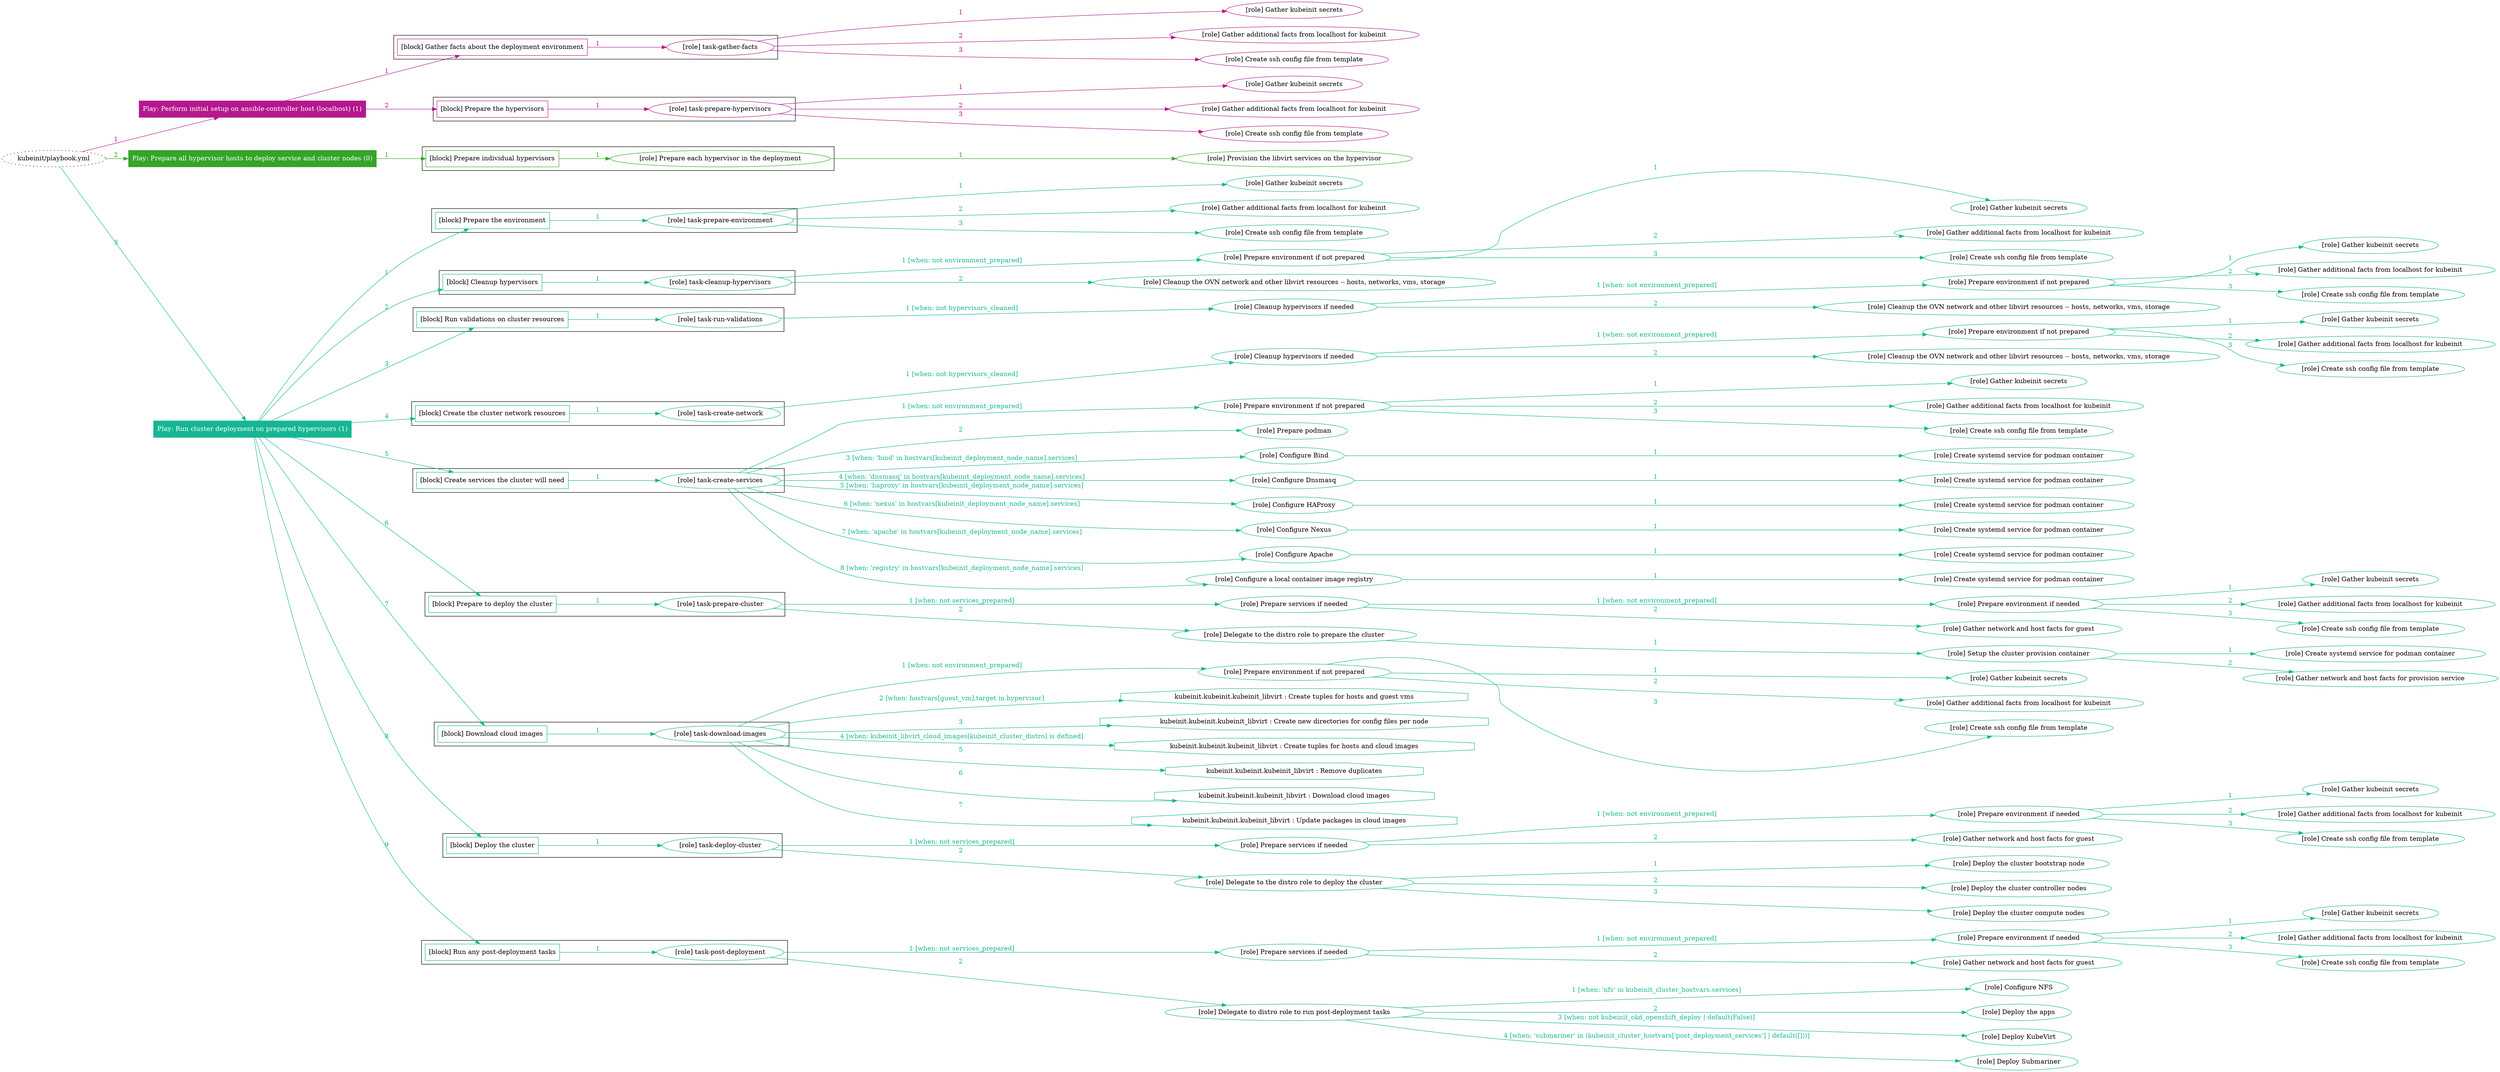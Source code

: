 digraph {
	graph [concentrate=true ordering=in rankdir=LR ratio=fill]
	edge [esep=5 sep=10]
	"kubeinit/playbook.yml" [URL="/home/runner/work/kubeinit/kubeinit/kubeinit/playbook.yml" id=playbook_2df2260a style=dotted]
	play_8e53c4d9 [label="Play: Perform initial setup on ansible-controller host (localhost) (1)" URL="/home/runner/work/kubeinit/kubeinit/kubeinit/playbook.yml" color="#b5178c" fontcolor="#ffffff" id=play_8e53c4d9 shape=box style=filled tooltip=localhost]
	"kubeinit/playbook.yml" -> play_8e53c4d9 [label="1 " color="#b5178c" fontcolor="#b5178c" id=edge_6e3c3448 labeltooltip="1 " tooltip="1 "]
	subgraph "Gather kubeinit secrets" {
		role_31d6c145 [label="[role] Gather kubeinit secrets" URL="/home/runner/.ansible/collections/ansible_collections/kubeinit/kubeinit/roles/kubeinit_prepare/tasks/gather_kubeinit_facts.yml" color="#b5178c" id=role_31d6c145 tooltip="Gather kubeinit secrets"]
	}
	subgraph "Gather additional facts from localhost for kubeinit" {
		role_0aa0064c [label="[role] Gather additional facts from localhost for kubeinit" URL="/home/runner/.ansible/collections/ansible_collections/kubeinit/kubeinit/roles/kubeinit_prepare/tasks/gather_kubeinit_facts.yml" color="#b5178c" id=role_0aa0064c tooltip="Gather additional facts from localhost for kubeinit"]
	}
	subgraph "Create ssh config file from template" {
		role_f4ab7d1c [label="[role] Create ssh config file from template" URL="/home/runner/.ansible/collections/ansible_collections/kubeinit/kubeinit/roles/kubeinit_prepare/tasks/gather_kubeinit_facts.yml" color="#b5178c" id=role_f4ab7d1c tooltip="Create ssh config file from template"]
	}
	subgraph "task-gather-facts" {
		role_aea7e745 [label="[role] task-gather-facts" URL="/home/runner/work/kubeinit/kubeinit/kubeinit/playbook.yml" color="#b5178c" id=role_aea7e745 tooltip="task-gather-facts"]
		role_aea7e745 -> role_31d6c145 [label="1 " color="#b5178c" fontcolor="#b5178c" id=edge_ee50a46c labeltooltip="1 " tooltip="1 "]
		role_aea7e745 -> role_0aa0064c [label="2 " color="#b5178c" fontcolor="#b5178c" id=edge_98e16a6b labeltooltip="2 " tooltip="2 "]
		role_aea7e745 -> role_f4ab7d1c [label="3 " color="#b5178c" fontcolor="#b5178c" id=edge_ffc04a75 labeltooltip="3 " tooltip="3 "]
	}
	subgraph "Gather kubeinit secrets" {
		role_68e4199d [label="[role] Gather kubeinit secrets" URL="/home/runner/.ansible/collections/ansible_collections/kubeinit/kubeinit/roles/kubeinit_prepare/tasks/gather_kubeinit_facts.yml" color="#b5178c" id=role_68e4199d tooltip="Gather kubeinit secrets"]
	}
	subgraph "Gather additional facts from localhost for kubeinit" {
		role_74921177 [label="[role] Gather additional facts from localhost for kubeinit" URL="/home/runner/.ansible/collections/ansible_collections/kubeinit/kubeinit/roles/kubeinit_prepare/tasks/gather_kubeinit_facts.yml" color="#b5178c" id=role_74921177 tooltip="Gather additional facts from localhost for kubeinit"]
	}
	subgraph "Create ssh config file from template" {
		role_cbb8e71a [label="[role] Create ssh config file from template" URL="/home/runner/.ansible/collections/ansible_collections/kubeinit/kubeinit/roles/kubeinit_prepare/tasks/gather_kubeinit_facts.yml" color="#b5178c" id=role_cbb8e71a tooltip="Create ssh config file from template"]
	}
	subgraph "task-prepare-hypervisors" {
		role_1f7b7a64 [label="[role] task-prepare-hypervisors" URL="/home/runner/work/kubeinit/kubeinit/kubeinit/playbook.yml" color="#b5178c" id=role_1f7b7a64 tooltip="task-prepare-hypervisors"]
		role_1f7b7a64 -> role_68e4199d [label="1 " color="#b5178c" fontcolor="#b5178c" id=edge_c1127c11 labeltooltip="1 " tooltip="1 "]
		role_1f7b7a64 -> role_74921177 [label="2 " color="#b5178c" fontcolor="#b5178c" id=edge_844bb460 labeltooltip="2 " tooltip="2 "]
		role_1f7b7a64 -> role_cbb8e71a [label="3 " color="#b5178c" fontcolor="#b5178c" id=edge_b083e91c labeltooltip="3 " tooltip="3 "]
	}
	subgraph "Play: Perform initial setup on ansible-controller host (localhost) (1)" {
		play_8e53c4d9 -> block_f7ed8061 [label=1 color="#b5178c" fontcolor="#b5178c" id=edge_00db097f labeltooltip=1 tooltip=1]
		subgraph cluster_block_f7ed8061 {
			block_f7ed8061 [label="[block] Gather facts about the deployment environment" URL="/home/runner/work/kubeinit/kubeinit/kubeinit/playbook.yml" color="#b5178c" id=block_f7ed8061 labeltooltip="Gather facts about the deployment environment" shape=box tooltip="Gather facts about the deployment environment"]
			block_f7ed8061 -> role_aea7e745 [label="1 " color="#b5178c" fontcolor="#b5178c" id=edge_7a3b96a3 labeltooltip="1 " tooltip="1 "]
		}
		play_8e53c4d9 -> block_952eb25b [label=2 color="#b5178c" fontcolor="#b5178c" id=edge_28e013a3 labeltooltip=2 tooltip=2]
		subgraph cluster_block_952eb25b {
			block_952eb25b [label="[block] Prepare the hypervisors" URL="/home/runner/work/kubeinit/kubeinit/kubeinit/playbook.yml" color="#b5178c" id=block_952eb25b labeltooltip="Prepare the hypervisors" shape=box tooltip="Prepare the hypervisors"]
			block_952eb25b -> role_1f7b7a64 [label="1 " color="#b5178c" fontcolor="#b5178c" id=edge_fdd979b9 labeltooltip="1 " tooltip="1 "]
		}
	}
	play_7d486b6e [label="Play: Prepare all hypervisor hosts to deploy service and cluster nodes (0)" URL="/home/runner/work/kubeinit/kubeinit/kubeinit/playbook.yml" color="#35a428" fontcolor="#ffffff" id=play_7d486b6e shape=box style=filled tooltip="Play: Prepare all hypervisor hosts to deploy service and cluster nodes (0)"]
	"kubeinit/playbook.yml" -> play_7d486b6e [label="2 " color="#35a428" fontcolor="#35a428" id=edge_54dea0c7 labeltooltip="2 " tooltip="2 "]
	subgraph "Provision the libvirt services on the hypervisor" {
		role_907254d6 [label="[role] Provision the libvirt services on the hypervisor" URL="/home/runner/.ansible/collections/ansible_collections/kubeinit/kubeinit/roles/kubeinit_prepare/tasks/prepare_hypervisor.yml" color="#35a428" id=role_907254d6 tooltip="Provision the libvirt services on the hypervisor"]
	}
	subgraph "Prepare each hypervisor in the deployment" {
		role_784bde55 [label="[role] Prepare each hypervisor in the deployment" URL="/home/runner/work/kubeinit/kubeinit/kubeinit/playbook.yml" color="#35a428" id=role_784bde55 tooltip="Prepare each hypervisor in the deployment"]
		role_784bde55 -> role_907254d6 [label="1 " color="#35a428" fontcolor="#35a428" id=edge_a7b7a924 labeltooltip="1 " tooltip="1 "]
	}
	subgraph "Play: Prepare all hypervisor hosts to deploy service and cluster nodes (0)" {
		play_7d486b6e -> block_b4f1f926 [label=1 color="#35a428" fontcolor="#35a428" id=edge_8ffc0964 labeltooltip=1 tooltip=1]
		subgraph cluster_block_b4f1f926 {
			block_b4f1f926 [label="[block] Prepare individual hypervisors" URL="/home/runner/work/kubeinit/kubeinit/kubeinit/playbook.yml" color="#35a428" id=block_b4f1f926 labeltooltip="Prepare individual hypervisors" shape=box tooltip="Prepare individual hypervisors"]
			block_b4f1f926 -> role_784bde55 [label="1 " color="#35a428" fontcolor="#35a428" id=edge_e71957c4 labeltooltip="1 " tooltip="1 "]
		}
	}
	play_ae38a5fe [label="Play: Run cluster deployment on prepared hypervisors (1)" URL="/home/runner/work/kubeinit/kubeinit/kubeinit/playbook.yml" color="#16b692" fontcolor="#ffffff" id=play_ae38a5fe shape=box style=filled tooltip=localhost]
	"kubeinit/playbook.yml" -> play_ae38a5fe [label="3 " color="#16b692" fontcolor="#16b692" id=edge_a2e83104 labeltooltip="3 " tooltip="3 "]
	subgraph "Gather kubeinit secrets" {
		role_2231a1b0 [label="[role] Gather kubeinit secrets" URL="/home/runner/.ansible/collections/ansible_collections/kubeinit/kubeinit/roles/kubeinit_prepare/tasks/gather_kubeinit_facts.yml" color="#16b692" id=role_2231a1b0 tooltip="Gather kubeinit secrets"]
	}
	subgraph "Gather additional facts from localhost for kubeinit" {
		role_ee0ecea7 [label="[role] Gather additional facts from localhost for kubeinit" URL="/home/runner/.ansible/collections/ansible_collections/kubeinit/kubeinit/roles/kubeinit_prepare/tasks/gather_kubeinit_facts.yml" color="#16b692" id=role_ee0ecea7 tooltip="Gather additional facts from localhost for kubeinit"]
	}
	subgraph "Create ssh config file from template" {
		role_d7a96f15 [label="[role] Create ssh config file from template" URL="/home/runner/.ansible/collections/ansible_collections/kubeinit/kubeinit/roles/kubeinit_prepare/tasks/gather_kubeinit_facts.yml" color="#16b692" id=role_d7a96f15 tooltip="Create ssh config file from template"]
	}
	subgraph "task-prepare-environment" {
		role_e83da654 [label="[role] task-prepare-environment" URL="/home/runner/work/kubeinit/kubeinit/kubeinit/playbook.yml" color="#16b692" id=role_e83da654 tooltip="task-prepare-environment"]
		role_e83da654 -> role_2231a1b0 [label="1 " color="#16b692" fontcolor="#16b692" id=edge_08ed6f2a labeltooltip="1 " tooltip="1 "]
		role_e83da654 -> role_ee0ecea7 [label="2 " color="#16b692" fontcolor="#16b692" id=edge_8f998150 labeltooltip="2 " tooltip="2 "]
		role_e83da654 -> role_d7a96f15 [label="3 " color="#16b692" fontcolor="#16b692" id=edge_a78ea85e labeltooltip="3 " tooltip="3 "]
	}
	subgraph "Gather kubeinit secrets" {
		role_4482a7b1 [label="[role] Gather kubeinit secrets" URL="/home/runner/.ansible/collections/ansible_collections/kubeinit/kubeinit/roles/kubeinit_prepare/tasks/gather_kubeinit_facts.yml" color="#16b692" id=role_4482a7b1 tooltip="Gather kubeinit secrets"]
	}
	subgraph "Gather additional facts from localhost for kubeinit" {
		role_740df7a6 [label="[role] Gather additional facts from localhost for kubeinit" URL="/home/runner/.ansible/collections/ansible_collections/kubeinit/kubeinit/roles/kubeinit_prepare/tasks/gather_kubeinit_facts.yml" color="#16b692" id=role_740df7a6 tooltip="Gather additional facts from localhost for kubeinit"]
	}
	subgraph "Create ssh config file from template" {
		role_ffe4a96a [label="[role] Create ssh config file from template" URL="/home/runner/.ansible/collections/ansible_collections/kubeinit/kubeinit/roles/kubeinit_prepare/tasks/gather_kubeinit_facts.yml" color="#16b692" id=role_ffe4a96a tooltip="Create ssh config file from template"]
	}
	subgraph "Prepare environment if not prepared" {
		role_4427c4f3 [label="[role] Prepare environment if not prepared" URL="/home/runner/.ansible/collections/ansible_collections/kubeinit/kubeinit/roles/kubeinit_prepare/tasks/cleanup_hypervisors.yml" color="#16b692" id=role_4427c4f3 tooltip="Prepare environment if not prepared"]
		role_4427c4f3 -> role_4482a7b1 [label="1 " color="#16b692" fontcolor="#16b692" id=edge_72fa6b4d labeltooltip="1 " tooltip="1 "]
		role_4427c4f3 -> role_740df7a6 [label="2 " color="#16b692" fontcolor="#16b692" id=edge_181e6f32 labeltooltip="2 " tooltip="2 "]
		role_4427c4f3 -> role_ffe4a96a [label="3 " color="#16b692" fontcolor="#16b692" id=edge_f7b7d839 labeltooltip="3 " tooltip="3 "]
	}
	subgraph "Cleanup the OVN network and other libvirt resources -- hosts, networks, vms, storage" {
		role_c9f83924 [label="[role] Cleanup the OVN network and other libvirt resources -- hosts, networks, vms, storage" URL="/home/runner/.ansible/collections/ansible_collections/kubeinit/kubeinit/roles/kubeinit_prepare/tasks/cleanup_hypervisors.yml" color="#16b692" id=role_c9f83924 tooltip="Cleanup the OVN network and other libvirt resources -- hosts, networks, vms, storage"]
	}
	subgraph "task-cleanup-hypervisors" {
		role_dd353d8e [label="[role] task-cleanup-hypervisors" URL="/home/runner/work/kubeinit/kubeinit/kubeinit/playbook.yml" color="#16b692" id=role_dd353d8e tooltip="task-cleanup-hypervisors"]
		role_dd353d8e -> role_4427c4f3 [label="1 [when: not environment_prepared]" color="#16b692" fontcolor="#16b692" id=edge_014fe48b labeltooltip="1 [when: not environment_prepared]" tooltip="1 [when: not environment_prepared]"]
		role_dd353d8e -> role_c9f83924 [label="2 " color="#16b692" fontcolor="#16b692" id=edge_aacf255c labeltooltip="2 " tooltip="2 "]
	}
	subgraph "Gather kubeinit secrets" {
		role_f64c370a [label="[role] Gather kubeinit secrets" URL="/home/runner/.ansible/collections/ansible_collections/kubeinit/kubeinit/roles/kubeinit_prepare/tasks/gather_kubeinit_facts.yml" color="#16b692" id=role_f64c370a tooltip="Gather kubeinit secrets"]
	}
	subgraph "Gather additional facts from localhost for kubeinit" {
		role_f72dbea2 [label="[role] Gather additional facts from localhost for kubeinit" URL="/home/runner/.ansible/collections/ansible_collections/kubeinit/kubeinit/roles/kubeinit_prepare/tasks/gather_kubeinit_facts.yml" color="#16b692" id=role_f72dbea2 tooltip="Gather additional facts from localhost for kubeinit"]
	}
	subgraph "Create ssh config file from template" {
		role_93bfa85f [label="[role] Create ssh config file from template" URL="/home/runner/.ansible/collections/ansible_collections/kubeinit/kubeinit/roles/kubeinit_prepare/tasks/gather_kubeinit_facts.yml" color="#16b692" id=role_93bfa85f tooltip="Create ssh config file from template"]
	}
	subgraph "Prepare environment if not prepared" {
		role_dde29bb6 [label="[role] Prepare environment if not prepared" URL="/home/runner/.ansible/collections/ansible_collections/kubeinit/kubeinit/roles/kubeinit_prepare/tasks/cleanup_hypervisors.yml" color="#16b692" id=role_dde29bb6 tooltip="Prepare environment if not prepared"]
		role_dde29bb6 -> role_f64c370a [label="1 " color="#16b692" fontcolor="#16b692" id=edge_b855376d labeltooltip="1 " tooltip="1 "]
		role_dde29bb6 -> role_f72dbea2 [label="2 " color="#16b692" fontcolor="#16b692" id=edge_2173590a labeltooltip="2 " tooltip="2 "]
		role_dde29bb6 -> role_93bfa85f [label="3 " color="#16b692" fontcolor="#16b692" id=edge_c9ceffa1 labeltooltip="3 " tooltip="3 "]
	}
	subgraph "Cleanup the OVN network and other libvirt resources -- hosts, networks, vms, storage" {
		role_98c05b0a [label="[role] Cleanup the OVN network and other libvirt resources -- hosts, networks, vms, storage" URL="/home/runner/.ansible/collections/ansible_collections/kubeinit/kubeinit/roles/kubeinit_prepare/tasks/cleanup_hypervisors.yml" color="#16b692" id=role_98c05b0a tooltip="Cleanup the OVN network and other libvirt resources -- hosts, networks, vms, storage"]
	}
	subgraph "Cleanup hypervisors if needed" {
		role_86430c3b [label="[role] Cleanup hypervisors if needed" URL="/home/runner/.ansible/collections/ansible_collections/kubeinit/kubeinit/roles/kubeinit_validations/tasks/main.yml" color="#16b692" id=role_86430c3b tooltip="Cleanup hypervisors if needed"]
		role_86430c3b -> role_dde29bb6 [label="1 [when: not environment_prepared]" color="#16b692" fontcolor="#16b692" id=edge_8c2030ce labeltooltip="1 [when: not environment_prepared]" tooltip="1 [when: not environment_prepared]"]
		role_86430c3b -> role_98c05b0a [label="2 " color="#16b692" fontcolor="#16b692" id=edge_b1ba7b2b labeltooltip="2 " tooltip="2 "]
	}
	subgraph "task-run-validations" {
		role_5d104c2a [label="[role] task-run-validations" URL="/home/runner/work/kubeinit/kubeinit/kubeinit/playbook.yml" color="#16b692" id=role_5d104c2a tooltip="task-run-validations"]
		role_5d104c2a -> role_86430c3b [label="1 [when: not hypervisors_cleaned]" color="#16b692" fontcolor="#16b692" id=edge_44d29203 labeltooltip="1 [when: not hypervisors_cleaned]" tooltip="1 [when: not hypervisors_cleaned]"]
	}
	subgraph "Gather kubeinit secrets" {
		role_bc41b87a [label="[role] Gather kubeinit secrets" URL="/home/runner/.ansible/collections/ansible_collections/kubeinit/kubeinit/roles/kubeinit_prepare/tasks/gather_kubeinit_facts.yml" color="#16b692" id=role_bc41b87a tooltip="Gather kubeinit secrets"]
	}
	subgraph "Gather additional facts from localhost for kubeinit" {
		role_ace9a427 [label="[role] Gather additional facts from localhost for kubeinit" URL="/home/runner/.ansible/collections/ansible_collections/kubeinit/kubeinit/roles/kubeinit_prepare/tasks/gather_kubeinit_facts.yml" color="#16b692" id=role_ace9a427 tooltip="Gather additional facts from localhost for kubeinit"]
	}
	subgraph "Create ssh config file from template" {
		role_dea71e42 [label="[role] Create ssh config file from template" URL="/home/runner/.ansible/collections/ansible_collections/kubeinit/kubeinit/roles/kubeinit_prepare/tasks/gather_kubeinit_facts.yml" color="#16b692" id=role_dea71e42 tooltip="Create ssh config file from template"]
	}
	subgraph "Prepare environment if not prepared" {
		role_be694970 [label="[role] Prepare environment if not prepared" URL="/home/runner/.ansible/collections/ansible_collections/kubeinit/kubeinit/roles/kubeinit_prepare/tasks/cleanup_hypervisors.yml" color="#16b692" id=role_be694970 tooltip="Prepare environment if not prepared"]
		role_be694970 -> role_bc41b87a [label="1 " color="#16b692" fontcolor="#16b692" id=edge_8c409b19 labeltooltip="1 " tooltip="1 "]
		role_be694970 -> role_ace9a427 [label="2 " color="#16b692" fontcolor="#16b692" id=edge_8e704fe7 labeltooltip="2 " tooltip="2 "]
		role_be694970 -> role_dea71e42 [label="3 " color="#16b692" fontcolor="#16b692" id=edge_23f33f4a labeltooltip="3 " tooltip="3 "]
	}
	subgraph "Cleanup the OVN network and other libvirt resources -- hosts, networks, vms, storage" {
		role_f3a0ff9f [label="[role] Cleanup the OVN network and other libvirt resources -- hosts, networks, vms, storage" URL="/home/runner/.ansible/collections/ansible_collections/kubeinit/kubeinit/roles/kubeinit_prepare/tasks/cleanup_hypervisors.yml" color="#16b692" id=role_f3a0ff9f tooltip="Cleanup the OVN network and other libvirt resources -- hosts, networks, vms, storage"]
	}
	subgraph "Cleanup hypervisors if needed" {
		role_f5a2b1f6 [label="[role] Cleanup hypervisors if needed" URL="/home/runner/.ansible/collections/ansible_collections/kubeinit/kubeinit/roles/kubeinit_libvirt/tasks/create_network.yml" color="#16b692" id=role_f5a2b1f6 tooltip="Cleanup hypervisors if needed"]
		role_f5a2b1f6 -> role_be694970 [label="1 [when: not environment_prepared]" color="#16b692" fontcolor="#16b692" id=edge_df70c2d4 labeltooltip="1 [when: not environment_prepared]" tooltip="1 [when: not environment_prepared]"]
		role_f5a2b1f6 -> role_f3a0ff9f [label="2 " color="#16b692" fontcolor="#16b692" id=edge_b6046f98 labeltooltip="2 " tooltip="2 "]
	}
	subgraph "task-create-network" {
		role_9b03be85 [label="[role] task-create-network" URL="/home/runner/work/kubeinit/kubeinit/kubeinit/playbook.yml" color="#16b692" id=role_9b03be85 tooltip="task-create-network"]
		role_9b03be85 -> role_f5a2b1f6 [label="1 [when: not hypervisors_cleaned]" color="#16b692" fontcolor="#16b692" id=edge_363ececf labeltooltip="1 [when: not hypervisors_cleaned]" tooltip="1 [when: not hypervisors_cleaned]"]
	}
	subgraph "Gather kubeinit secrets" {
		role_0a45726f [label="[role] Gather kubeinit secrets" URL="/home/runner/.ansible/collections/ansible_collections/kubeinit/kubeinit/roles/kubeinit_prepare/tasks/gather_kubeinit_facts.yml" color="#16b692" id=role_0a45726f tooltip="Gather kubeinit secrets"]
	}
	subgraph "Gather additional facts from localhost for kubeinit" {
		role_11907143 [label="[role] Gather additional facts from localhost for kubeinit" URL="/home/runner/.ansible/collections/ansible_collections/kubeinit/kubeinit/roles/kubeinit_prepare/tasks/gather_kubeinit_facts.yml" color="#16b692" id=role_11907143 tooltip="Gather additional facts from localhost for kubeinit"]
	}
	subgraph "Create ssh config file from template" {
		role_a5ba0c2b [label="[role] Create ssh config file from template" URL="/home/runner/.ansible/collections/ansible_collections/kubeinit/kubeinit/roles/kubeinit_prepare/tasks/gather_kubeinit_facts.yml" color="#16b692" id=role_a5ba0c2b tooltip="Create ssh config file from template"]
	}
	subgraph "Prepare environment if not prepared" {
		role_96a25e44 [label="[role] Prepare environment if not prepared" URL="/home/runner/.ansible/collections/ansible_collections/kubeinit/kubeinit/roles/kubeinit_services/tasks/main.yml" color="#16b692" id=role_96a25e44 tooltip="Prepare environment if not prepared"]
		role_96a25e44 -> role_0a45726f [label="1 " color="#16b692" fontcolor="#16b692" id=edge_ac0179c3 labeltooltip="1 " tooltip="1 "]
		role_96a25e44 -> role_11907143 [label="2 " color="#16b692" fontcolor="#16b692" id=edge_b53e73d3 labeltooltip="2 " tooltip="2 "]
		role_96a25e44 -> role_a5ba0c2b [label="3 " color="#16b692" fontcolor="#16b692" id=edge_5b19781c labeltooltip="3 " tooltip="3 "]
	}
	subgraph "Prepare podman" {
		role_ea038ba6 [label="[role] Prepare podman" URL="/home/runner/.ansible/collections/ansible_collections/kubeinit/kubeinit/roles/kubeinit_services/tasks/00_create_service_pod.yml" color="#16b692" id=role_ea038ba6 tooltip="Prepare podman"]
	}
	subgraph "Create systemd service for podman container" {
		role_0939a81f [label="[role] Create systemd service for podman container" URL="/home/runner/.ansible/collections/ansible_collections/kubeinit/kubeinit/roles/kubeinit_bind/tasks/main.yml" color="#16b692" id=role_0939a81f tooltip="Create systemd service for podman container"]
	}
	subgraph "Configure Bind" {
		role_182fcc44 [label="[role] Configure Bind" URL="/home/runner/.ansible/collections/ansible_collections/kubeinit/kubeinit/roles/kubeinit_services/tasks/start_services_containers.yml" color="#16b692" id=role_182fcc44 tooltip="Configure Bind"]
		role_182fcc44 -> role_0939a81f [label="1 " color="#16b692" fontcolor="#16b692" id=edge_21d222c8 labeltooltip="1 " tooltip="1 "]
	}
	subgraph "Create systemd service for podman container" {
		role_a52beac6 [label="[role] Create systemd service for podman container" URL="/home/runner/.ansible/collections/ansible_collections/kubeinit/kubeinit/roles/kubeinit_dnsmasq/tasks/main.yml" color="#16b692" id=role_a52beac6 tooltip="Create systemd service for podman container"]
	}
	subgraph "Configure Dnsmasq" {
		role_1b9059d8 [label="[role] Configure Dnsmasq" URL="/home/runner/.ansible/collections/ansible_collections/kubeinit/kubeinit/roles/kubeinit_services/tasks/start_services_containers.yml" color="#16b692" id=role_1b9059d8 tooltip="Configure Dnsmasq"]
		role_1b9059d8 -> role_a52beac6 [label="1 " color="#16b692" fontcolor="#16b692" id=edge_c61cb68e labeltooltip="1 " tooltip="1 "]
	}
	subgraph "Create systemd service for podman container" {
		role_122a7f74 [label="[role] Create systemd service for podman container" URL="/home/runner/.ansible/collections/ansible_collections/kubeinit/kubeinit/roles/kubeinit_haproxy/tasks/main.yml" color="#16b692" id=role_122a7f74 tooltip="Create systemd service for podman container"]
	}
	subgraph "Configure HAProxy" {
		role_5ac2899f [label="[role] Configure HAProxy" URL="/home/runner/.ansible/collections/ansible_collections/kubeinit/kubeinit/roles/kubeinit_services/tasks/start_services_containers.yml" color="#16b692" id=role_5ac2899f tooltip="Configure HAProxy"]
		role_5ac2899f -> role_122a7f74 [label="1 " color="#16b692" fontcolor="#16b692" id=edge_9e39f2e1 labeltooltip="1 " tooltip="1 "]
	}
	subgraph "Create systemd service for podman container" {
		role_504a6e32 [label="[role] Create systemd service for podman container" URL="/home/runner/.ansible/collections/ansible_collections/kubeinit/kubeinit/roles/kubeinit_nexus/tasks/main.yml" color="#16b692" id=role_504a6e32 tooltip="Create systemd service for podman container"]
	}
	subgraph "Configure Nexus" {
		role_50193a50 [label="[role] Configure Nexus" URL="/home/runner/.ansible/collections/ansible_collections/kubeinit/kubeinit/roles/kubeinit_services/tasks/start_services_containers.yml" color="#16b692" id=role_50193a50 tooltip="Configure Nexus"]
		role_50193a50 -> role_504a6e32 [label="1 " color="#16b692" fontcolor="#16b692" id=edge_931072e2 labeltooltip="1 " tooltip="1 "]
	}
	subgraph "Create systemd service for podman container" {
		role_3f8869e4 [label="[role] Create systemd service for podman container" URL="/home/runner/.ansible/collections/ansible_collections/kubeinit/kubeinit/roles/kubeinit_apache/tasks/main.yml" color="#16b692" id=role_3f8869e4 tooltip="Create systemd service for podman container"]
	}
	subgraph "Configure Apache" {
		role_a1dac142 [label="[role] Configure Apache" URL="/home/runner/.ansible/collections/ansible_collections/kubeinit/kubeinit/roles/kubeinit_services/tasks/start_services_containers.yml" color="#16b692" id=role_a1dac142 tooltip="Configure Apache"]
		role_a1dac142 -> role_3f8869e4 [label="1 " color="#16b692" fontcolor="#16b692" id=edge_04d57c1f labeltooltip="1 " tooltip="1 "]
	}
	subgraph "Create systemd service for podman container" {
		role_19bde310 [label="[role] Create systemd service for podman container" URL="/home/runner/.ansible/collections/ansible_collections/kubeinit/kubeinit/roles/kubeinit_registry/tasks/main.yml" color="#16b692" id=role_19bde310 tooltip="Create systemd service for podman container"]
	}
	subgraph "Configure a local container image registry" {
		role_f6c71159 [label="[role] Configure a local container image registry" URL="/home/runner/.ansible/collections/ansible_collections/kubeinit/kubeinit/roles/kubeinit_services/tasks/start_services_containers.yml" color="#16b692" id=role_f6c71159 tooltip="Configure a local container image registry"]
		role_f6c71159 -> role_19bde310 [label="1 " color="#16b692" fontcolor="#16b692" id=edge_447e7326 labeltooltip="1 " tooltip="1 "]
	}
	subgraph "task-create-services" {
		role_828d0253 [label="[role] task-create-services" URL="/home/runner/work/kubeinit/kubeinit/kubeinit/playbook.yml" color="#16b692" id=role_828d0253 tooltip="task-create-services"]
		role_828d0253 -> role_96a25e44 [label="1 [when: not environment_prepared]" color="#16b692" fontcolor="#16b692" id=edge_91f64282 labeltooltip="1 [when: not environment_prepared]" tooltip="1 [when: not environment_prepared]"]
		role_828d0253 -> role_ea038ba6 [label="2 " color="#16b692" fontcolor="#16b692" id=edge_185cac86 labeltooltip="2 " tooltip="2 "]
		role_828d0253 -> role_182fcc44 [label="3 [when: 'bind' in hostvars[kubeinit_deployment_node_name].services]" color="#16b692" fontcolor="#16b692" id=edge_a48167c6 labeltooltip="3 [when: 'bind' in hostvars[kubeinit_deployment_node_name].services]" tooltip="3 [when: 'bind' in hostvars[kubeinit_deployment_node_name].services]"]
		role_828d0253 -> role_1b9059d8 [label="4 [when: 'dnsmasq' in hostvars[kubeinit_deployment_node_name].services]" color="#16b692" fontcolor="#16b692" id=edge_78cf7137 labeltooltip="4 [when: 'dnsmasq' in hostvars[kubeinit_deployment_node_name].services]" tooltip="4 [when: 'dnsmasq' in hostvars[kubeinit_deployment_node_name].services]"]
		role_828d0253 -> role_5ac2899f [label="5 [when: 'haproxy' in hostvars[kubeinit_deployment_node_name].services]" color="#16b692" fontcolor="#16b692" id=edge_ba7b632f labeltooltip="5 [when: 'haproxy' in hostvars[kubeinit_deployment_node_name].services]" tooltip="5 [when: 'haproxy' in hostvars[kubeinit_deployment_node_name].services]"]
		role_828d0253 -> role_50193a50 [label="6 [when: 'nexus' in hostvars[kubeinit_deployment_node_name].services]" color="#16b692" fontcolor="#16b692" id=edge_3df9848c labeltooltip="6 [when: 'nexus' in hostvars[kubeinit_deployment_node_name].services]" tooltip="6 [when: 'nexus' in hostvars[kubeinit_deployment_node_name].services]"]
		role_828d0253 -> role_a1dac142 [label="7 [when: 'apache' in hostvars[kubeinit_deployment_node_name].services]" color="#16b692" fontcolor="#16b692" id=edge_2aca37f5 labeltooltip="7 [when: 'apache' in hostvars[kubeinit_deployment_node_name].services]" tooltip="7 [when: 'apache' in hostvars[kubeinit_deployment_node_name].services]"]
		role_828d0253 -> role_f6c71159 [label="8 [when: 'registry' in hostvars[kubeinit_deployment_node_name].services]" color="#16b692" fontcolor="#16b692" id=edge_456d207b labeltooltip="8 [when: 'registry' in hostvars[kubeinit_deployment_node_name].services]" tooltip="8 [when: 'registry' in hostvars[kubeinit_deployment_node_name].services]"]
	}
	subgraph "Gather kubeinit secrets" {
		role_716618fc [label="[role] Gather kubeinit secrets" URL="/home/runner/.ansible/collections/ansible_collections/kubeinit/kubeinit/roles/kubeinit_prepare/tasks/gather_kubeinit_facts.yml" color="#16b692" id=role_716618fc tooltip="Gather kubeinit secrets"]
	}
	subgraph "Gather additional facts from localhost for kubeinit" {
		role_2e3c4a13 [label="[role] Gather additional facts from localhost for kubeinit" URL="/home/runner/.ansible/collections/ansible_collections/kubeinit/kubeinit/roles/kubeinit_prepare/tasks/gather_kubeinit_facts.yml" color="#16b692" id=role_2e3c4a13 tooltip="Gather additional facts from localhost for kubeinit"]
	}
	subgraph "Create ssh config file from template" {
		role_54f9283f [label="[role] Create ssh config file from template" URL="/home/runner/.ansible/collections/ansible_collections/kubeinit/kubeinit/roles/kubeinit_prepare/tasks/gather_kubeinit_facts.yml" color="#16b692" id=role_54f9283f tooltip="Create ssh config file from template"]
	}
	subgraph "Prepare environment if needed" {
		role_b5d93b82 [label="[role] Prepare environment if needed" URL="/home/runner/.ansible/collections/ansible_collections/kubeinit/kubeinit/roles/kubeinit_services/tasks/prepare_services.yml" color="#16b692" id=role_b5d93b82 tooltip="Prepare environment if needed"]
		role_b5d93b82 -> role_716618fc [label="1 " color="#16b692" fontcolor="#16b692" id=edge_8254e916 labeltooltip="1 " tooltip="1 "]
		role_b5d93b82 -> role_2e3c4a13 [label="2 " color="#16b692" fontcolor="#16b692" id=edge_fd80e373 labeltooltip="2 " tooltip="2 "]
		role_b5d93b82 -> role_54f9283f [label="3 " color="#16b692" fontcolor="#16b692" id=edge_701a3430 labeltooltip="3 " tooltip="3 "]
	}
	subgraph "Gather network and host facts for guest" {
		role_5b9e1526 [label="[role] Gather network and host facts for guest" URL="/home/runner/.ansible/collections/ansible_collections/kubeinit/kubeinit/roles/kubeinit_services/tasks/prepare_services.yml" color="#16b692" id=role_5b9e1526 tooltip="Gather network and host facts for guest"]
	}
	subgraph "Prepare services if needed" {
		role_5fad24e8 [label="[role] Prepare services if needed" URL="/home/runner/.ansible/collections/ansible_collections/kubeinit/kubeinit/roles/kubeinit_prepare/tasks/prepare_cluster.yml" color="#16b692" id=role_5fad24e8 tooltip="Prepare services if needed"]
		role_5fad24e8 -> role_b5d93b82 [label="1 [when: not environment_prepared]" color="#16b692" fontcolor="#16b692" id=edge_d30e2888 labeltooltip="1 [when: not environment_prepared]" tooltip="1 [when: not environment_prepared]"]
		role_5fad24e8 -> role_5b9e1526 [label="2 " color="#16b692" fontcolor="#16b692" id=edge_50737d66 labeltooltip="2 " tooltip="2 "]
	}
	subgraph "Create systemd service for podman container" {
		role_6beefdda [label="[role] Create systemd service for podman container" URL="/home/runner/.ansible/collections/ansible_collections/kubeinit/kubeinit/roles/kubeinit_services/tasks/create_provision_container.yml" color="#16b692" id=role_6beefdda tooltip="Create systemd service for podman container"]
	}
	subgraph "Gather network and host facts for provision service" {
		role_6c814a5d [label="[role] Gather network and host facts for provision service" URL="/home/runner/.ansible/collections/ansible_collections/kubeinit/kubeinit/roles/kubeinit_services/tasks/create_provision_container.yml" color="#16b692" id=role_6c814a5d tooltip="Gather network and host facts for provision service"]
	}
	subgraph "Setup the cluster provision container" {
		role_c6798f20 [label="[role] Setup the cluster provision container" URL="/home/runner/.ansible/collections/ansible_collections/kubeinit/kubeinit/roles/kubeinit_okd/tasks/prepare_cluster.yml" color="#16b692" id=role_c6798f20 tooltip="Setup the cluster provision container"]
		role_c6798f20 -> role_6beefdda [label="1 " color="#16b692" fontcolor="#16b692" id=edge_72736d60 labeltooltip="1 " tooltip="1 "]
		role_c6798f20 -> role_6c814a5d [label="2 " color="#16b692" fontcolor="#16b692" id=edge_201de4ff labeltooltip="2 " tooltip="2 "]
	}
	subgraph "Delegate to the distro role to prepare the cluster" {
		role_426a124c [label="[role] Delegate to the distro role to prepare the cluster" URL="/home/runner/.ansible/collections/ansible_collections/kubeinit/kubeinit/roles/kubeinit_prepare/tasks/prepare_cluster.yml" color="#16b692" id=role_426a124c tooltip="Delegate to the distro role to prepare the cluster"]
		role_426a124c -> role_c6798f20 [label="1 " color="#16b692" fontcolor="#16b692" id=edge_f5009f73 labeltooltip="1 " tooltip="1 "]
	}
	subgraph "task-prepare-cluster" {
		role_7aca2943 [label="[role] task-prepare-cluster" URL="/home/runner/work/kubeinit/kubeinit/kubeinit/playbook.yml" color="#16b692" id=role_7aca2943 tooltip="task-prepare-cluster"]
		role_7aca2943 -> role_5fad24e8 [label="1 [when: not services_prepared]" color="#16b692" fontcolor="#16b692" id=edge_fe1588ac labeltooltip="1 [when: not services_prepared]" tooltip="1 [when: not services_prepared]"]
		role_7aca2943 -> role_426a124c [label="2 " color="#16b692" fontcolor="#16b692" id=edge_81f646b2 labeltooltip="2 " tooltip="2 "]
	}
	subgraph "Gather kubeinit secrets" {
		role_ad0f7e3f [label="[role] Gather kubeinit secrets" URL="/home/runner/.ansible/collections/ansible_collections/kubeinit/kubeinit/roles/kubeinit_prepare/tasks/gather_kubeinit_facts.yml" color="#16b692" id=role_ad0f7e3f tooltip="Gather kubeinit secrets"]
	}
	subgraph "Gather additional facts from localhost for kubeinit" {
		role_e7aaba10 [label="[role] Gather additional facts from localhost for kubeinit" URL="/home/runner/.ansible/collections/ansible_collections/kubeinit/kubeinit/roles/kubeinit_prepare/tasks/gather_kubeinit_facts.yml" color="#16b692" id=role_e7aaba10 tooltip="Gather additional facts from localhost for kubeinit"]
	}
	subgraph "Create ssh config file from template" {
		role_8e918fba [label="[role] Create ssh config file from template" URL="/home/runner/.ansible/collections/ansible_collections/kubeinit/kubeinit/roles/kubeinit_prepare/tasks/gather_kubeinit_facts.yml" color="#16b692" id=role_8e918fba tooltip="Create ssh config file from template"]
	}
	subgraph "Prepare environment if not prepared" {
		role_e80a5e51 [label="[role] Prepare environment if not prepared" URL="/home/runner/.ansible/collections/ansible_collections/kubeinit/kubeinit/roles/kubeinit_libvirt/tasks/download_cloud_images.yml" color="#16b692" id=role_e80a5e51 tooltip="Prepare environment if not prepared"]
		role_e80a5e51 -> role_ad0f7e3f [label="1 " color="#16b692" fontcolor="#16b692" id=edge_61fe0795 labeltooltip="1 " tooltip="1 "]
		role_e80a5e51 -> role_e7aaba10 [label="2 " color="#16b692" fontcolor="#16b692" id=edge_b22693d5 labeltooltip="2 " tooltip="2 "]
		role_e80a5e51 -> role_8e918fba [label="3 " color="#16b692" fontcolor="#16b692" id=edge_6f5ff6a7 labeltooltip="3 " tooltip="3 "]
	}
	subgraph "task-download-images" {
		role_c95ddb6a [label="[role] task-download-images" URL="/home/runner/work/kubeinit/kubeinit/kubeinit/playbook.yml" color="#16b692" id=role_c95ddb6a tooltip="task-download-images"]
		role_c95ddb6a -> role_e80a5e51 [label="1 [when: not environment_prepared]" color="#16b692" fontcolor="#16b692" id=edge_8e64a1c5 labeltooltip="1 [when: not environment_prepared]" tooltip="1 [when: not environment_prepared]"]
		task_e5496c3a [label="kubeinit.kubeinit.kubeinit_libvirt : Create tuples for hosts and guest vms" URL="/home/runner/.ansible/collections/ansible_collections/kubeinit/kubeinit/roles/kubeinit_libvirt/tasks/download_cloud_images.yml" color="#16b692" id=task_e5496c3a shape=octagon tooltip="kubeinit.kubeinit.kubeinit_libvirt : Create tuples for hosts and guest vms"]
		role_c95ddb6a -> task_e5496c3a [label="2 [when: hostvars[guest_vm].target in hypervisor]" color="#16b692" fontcolor="#16b692" id=edge_5dbee148 labeltooltip="2 [when: hostvars[guest_vm].target in hypervisor]" tooltip="2 [when: hostvars[guest_vm].target in hypervisor]"]
		task_79406667 [label="kubeinit.kubeinit.kubeinit_libvirt : Create new directories for config files per node" URL="/home/runner/.ansible/collections/ansible_collections/kubeinit/kubeinit/roles/kubeinit_libvirt/tasks/download_cloud_images.yml" color="#16b692" id=task_79406667 shape=octagon tooltip="kubeinit.kubeinit.kubeinit_libvirt : Create new directories for config files per node"]
		role_c95ddb6a -> task_79406667 [label="3 " color="#16b692" fontcolor="#16b692" id=edge_16ec8204 labeltooltip="3 " tooltip="3 "]
		task_c09d2f74 [label="kubeinit.kubeinit.kubeinit_libvirt : Create tuples for hosts and cloud images" URL="/home/runner/.ansible/collections/ansible_collections/kubeinit/kubeinit/roles/kubeinit_libvirt/tasks/download_cloud_images.yml" color="#16b692" id=task_c09d2f74 shape=octagon tooltip="kubeinit.kubeinit.kubeinit_libvirt : Create tuples for hosts and cloud images"]
		role_c95ddb6a -> task_c09d2f74 [label="4 [when: kubeinit_libvirt_cloud_images[kubeinit_cluster_distro] is defined]" color="#16b692" fontcolor="#16b692" id=edge_1acfded2 labeltooltip="4 [when: kubeinit_libvirt_cloud_images[kubeinit_cluster_distro] is defined]" tooltip="4 [when: kubeinit_libvirt_cloud_images[kubeinit_cluster_distro] is defined]"]
		task_dd4846fb [label="kubeinit.kubeinit.kubeinit_libvirt : Remove duplicates" URL="/home/runner/.ansible/collections/ansible_collections/kubeinit/kubeinit/roles/kubeinit_libvirt/tasks/download_cloud_images.yml" color="#16b692" id=task_dd4846fb shape=octagon tooltip="kubeinit.kubeinit.kubeinit_libvirt : Remove duplicates"]
		role_c95ddb6a -> task_dd4846fb [label="5 " color="#16b692" fontcolor="#16b692" id=edge_a7e052dd labeltooltip="5 " tooltip="5 "]
		task_7cf7829c [label="kubeinit.kubeinit.kubeinit_libvirt : Download cloud images" URL="/home/runner/.ansible/collections/ansible_collections/kubeinit/kubeinit/roles/kubeinit_libvirt/tasks/download_cloud_images.yml" color="#16b692" id=task_7cf7829c shape=octagon tooltip="kubeinit.kubeinit.kubeinit_libvirt : Download cloud images"]
		role_c95ddb6a -> task_7cf7829c [label="6 " color="#16b692" fontcolor="#16b692" id=edge_78de601a labeltooltip="6 " tooltip="6 "]
		task_53688cf4 [label="kubeinit.kubeinit.kubeinit_libvirt : Update packages in cloud images" URL="/home/runner/.ansible/collections/ansible_collections/kubeinit/kubeinit/roles/kubeinit_libvirt/tasks/download_cloud_images.yml" color="#16b692" id=task_53688cf4 shape=octagon tooltip="kubeinit.kubeinit.kubeinit_libvirt : Update packages in cloud images"]
		role_c95ddb6a -> task_53688cf4 [label="7 " color="#16b692" fontcolor="#16b692" id=edge_ca83a15e labeltooltip="7 " tooltip="7 "]
	}
	subgraph "Gather kubeinit secrets" {
		role_851497d5 [label="[role] Gather kubeinit secrets" URL="/home/runner/.ansible/collections/ansible_collections/kubeinit/kubeinit/roles/kubeinit_prepare/tasks/gather_kubeinit_facts.yml" color="#16b692" id=role_851497d5 tooltip="Gather kubeinit secrets"]
	}
	subgraph "Gather additional facts from localhost for kubeinit" {
		role_61115925 [label="[role] Gather additional facts from localhost for kubeinit" URL="/home/runner/.ansible/collections/ansible_collections/kubeinit/kubeinit/roles/kubeinit_prepare/tasks/gather_kubeinit_facts.yml" color="#16b692" id=role_61115925 tooltip="Gather additional facts from localhost for kubeinit"]
	}
	subgraph "Create ssh config file from template" {
		role_dacc2b73 [label="[role] Create ssh config file from template" URL="/home/runner/.ansible/collections/ansible_collections/kubeinit/kubeinit/roles/kubeinit_prepare/tasks/gather_kubeinit_facts.yml" color="#16b692" id=role_dacc2b73 tooltip="Create ssh config file from template"]
	}
	subgraph "Prepare environment if needed" {
		role_5816268e [label="[role] Prepare environment if needed" URL="/home/runner/.ansible/collections/ansible_collections/kubeinit/kubeinit/roles/kubeinit_services/tasks/prepare_services.yml" color="#16b692" id=role_5816268e tooltip="Prepare environment if needed"]
		role_5816268e -> role_851497d5 [label="1 " color="#16b692" fontcolor="#16b692" id=edge_70bbef19 labeltooltip="1 " tooltip="1 "]
		role_5816268e -> role_61115925 [label="2 " color="#16b692" fontcolor="#16b692" id=edge_58dd1379 labeltooltip="2 " tooltip="2 "]
		role_5816268e -> role_dacc2b73 [label="3 " color="#16b692" fontcolor="#16b692" id=edge_1a3839b4 labeltooltip="3 " tooltip="3 "]
	}
	subgraph "Gather network and host facts for guest" {
		role_191c8cbc [label="[role] Gather network and host facts for guest" URL="/home/runner/.ansible/collections/ansible_collections/kubeinit/kubeinit/roles/kubeinit_services/tasks/prepare_services.yml" color="#16b692" id=role_191c8cbc tooltip="Gather network and host facts for guest"]
	}
	subgraph "Prepare services if needed" {
		role_8414e28e [label="[role] Prepare services if needed" URL="/home/runner/.ansible/collections/ansible_collections/kubeinit/kubeinit/roles/kubeinit_prepare/tasks/deploy_cluster.yml" color="#16b692" id=role_8414e28e tooltip="Prepare services if needed"]
		role_8414e28e -> role_5816268e [label="1 [when: not environment_prepared]" color="#16b692" fontcolor="#16b692" id=edge_fe8d629c labeltooltip="1 [when: not environment_prepared]" tooltip="1 [when: not environment_prepared]"]
		role_8414e28e -> role_191c8cbc [label="2 " color="#16b692" fontcolor="#16b692" id=edge_f27e721e labeltooltip="2 " tooltip="2 "]
	}
	subgraph "Deploy the cluster bootstrap node" {
		role_810be80b [label="[role] Deploy the cluster bootstrap node" URL="/home/runner/.ansible/collections/ansible_collections/kubeinit/kubeinit/roles/kubeinit_okd/tasks/main.yml" color="#16b692" id=role_810be80b tooltip="Deploy the cluster bootstrap node"]
	}
	subgraph "Deploy the cluster controller nodes" {
		role_f52c8e70 [label="[role] Deploy the cluster controller nodes" URL="/home/runner/.ansible/collections/ansible_collections/kubeinit/kubeinit/roles/kubeinit_okd/tasks/main.yml" color="#16b692" id=role_f52c8e70 tooltip="Deploy the cluster controller nodes"]
	}
	subgraph "Deploy the cluster compute nodes" {
		role_b012dc3c [label="[role] Deploy the cluster compute nodes" URL="/home/runner/.ansible/collections/ansible_collections/kubeinit/kubeinit/roles/kubeinit_okd/tasks/main.yml" color="#16b692" id=role_b012dc3c tooltip="Deploy the cluster compute nodes"]
	}
	subgraph "Delegate to the distro role to deploy the cluster" {
		role_67481320 [label="[role] Delegate to the distro role to deploy the cluster" URL="/home/runner/.ansible/collections/ansible_collections/kubeinit/kubeinit/roles/kubeinit_prepare/tasks/deploy_cluster.yml" color="#16b692" id=role_67481320 tooltip="Delegate to the distro role to deploy the cluster"]
		role_67481320 -> role_810be80b [label="1 " color="#16b692" fontcolor="#16b692" id=edge_e6f01459 labeltooltip="1 " tooltip="1 "]
		role_67481320 -> role_f52c8e70 [label="2 " color="#16b692" fontcolor="#16b692" id=edge_3dfe8bac labeltooltip="2 " tooltip="2 "]
		role_67481320 -> role_b012dc3c [label="3 " color="#16b692" fontcolor="#16b692" id=edge_81ee9f88 labeltooltip="3 " tooltip="3 "]
	}
	subgraph "task-deploy-cluster" {
		role_15ce91ba [label="[role] task-deploy-cluster" URL="/home/runner/work/kubeinit/kubeinit/kubeinit/playbook.yml" color="#16b692" id=role_15ce91ba tooltip="task-deploy-cluster"]
		role_15ce91ba -> role_8414e28e [label="1 [when: not services_prepared]" color="#16b692" fontcolor="#16b692" id=edge_b43db6b2 labeltooltip="1 [when: not services_prepared]" tooltip="1 [when: not services_prepared]"]
		role_15ce91ba -> role_67481320 [label="2 " color="#16b692" fontcolor="#16b692" id=edge_c269e431 labeltooltip="2 " tooltip="2 "]
	}
	subgraph "Gather kubeinit secrets" {
		role_19306833 [label="[role] Gather kubeinit secrets" URL="/home/runner/.ansible/collections/ansible_collections/kubeinit/kubeinit/roles/kubeinit_prepare/tasks/gather_kubeinit_facts.yml" color="#16b692" id=role_19306833 tooltip="Gather kubeinit secrets"]
	}
	subgraph "Gather additional facts from localhost for kubeinit" {
		role_ab83f8aa [label="[role] Gather additional facts from localhost for kubeinit" URL="/home/runner/.ansible/collections/ansible_collections/kubeinit/kubeinit/roles/kubeinit_prepare/tasks/gather_kubeinit_facts.yml" color="#16b692" id=role_ab83f8aa tooltip="Gather additional facts from localhost for kubeinit"]
	}
	subgraph "Create ssh config file from template" {
		role_2e4cb761 [label="[role] Create ssh config file from template" URL="/home/runner/.ansible/collections/ansible_collections/kubeinit/kubeinit/roles/kubeinit_prepare/tasks/gather_kubeinit_facts.yml" color="#16b692" id=role_2e4cb761 tooltip="Create ssh config file from template"]
	}
	subgraph "Prepare environment if needed" {
		role_c6faadc2 [label="[role] Prepare environment if needed" URL="/home/runner/.ansible/collections/ansible_collections/kubeinit/kubeinit/roles/kubeinit_services/tasks/prepare_services.yml" color="#16b692" id=role_c6faadc2 tooltip="Prepare environment if needed"]
		role_c6faadc2 -> role_19306833 [label="1 " color="#16b692" fontcolor="#16b692" id=edge_06475dab labeltooltip="1 " tooltip="1 "]
		role_c6faadc2 -> role_ab83f8aa [label="2 " color="#16b692" fontcolor="#16b692" id=edge_a0f79198 labeltooltip="2 " tooltip="2 "]
		role_c6faadc2 -> role_2e4cb761 [label="3 " color="#16b692" fontcolor="#16b692" id=edge_d0495719 labeltooltip="3 " tooltip="3 "]
	}
	subgraph "Gather network and host facts for guest" {
		role_7f54757d [label="[role] Gather network and host facts for guest" URL="/home/runner/.ansible/collections/ansible_collections/kubeinit/kubeinit/roles/kubeinit_services/tasks/prepare_services.yml" color="#16b692" id=role_7f54757d tooltip="Gather network and host facts for guest"]
	}
	subgraph "Prepare services if needed" {
		role_18d3717d [label="[role] Prepare services if needed" URL="/home/runner/.ansible/collections/ansible_collections/kubeinit/kubeinit/roles/kubeinit_prepare/tasks/post_deployment.yml" color="#16b692" id=role_18d3717d tooltip="Prepare services if needed"]
		role_18d3717d -> role_c6faadc2 [label="1 [when: not environment_prepared]" color="#16b692" fontcolor="#16b692" id=edge_2fcdaa83 labeltooltip="1 [when: not environment_prepared]" tooltip="1 [when: not environment_prepared]"]
		role_18d3717d -> role_7f54757d [label="2 " color="#16b692" fontcolor="#16b692" id=edge_3d4af9f6 labeltooltip="2 " tooltip="2 "]
	}
	subgraph "Configure NFS" {
		role_3462f84b [label="[role] Configure NFS" URL="/home/runner/.ansible/collections/ansible_collections/kubeinit/kubeinit/roles/kubeinit_okd/tasks/post_deployment_tasks.yml" color="#16b692" id=role_3462f84b tooltip="Configure NFS"]
	}
	subgraph "Deploy the apps" {
		role_59145b9f [label="[role] Deploy the apps" URL="/home/runner/.ansible/collections/ansible_collections/kubeinit/kubeinit/roles/kubeinit_okd/tasks/post_deployment_tasks.yml" color="#16b692" id=role_59145b9f tooltip="Deploy the apps"]
	}
	subgraph "Deploy KubeVirt" {
		role_a964ed1c [label="[role] Deploy KubeVirt" URL="/home/runner/.ansible/collections/ansible_collections/kubeinit/kubeinit/roles/kubeinit_okd/tasks/post_deployment_tasks.yml" color="#16b692" id=role_a964ed1c tooltip="Deploy KubeVirt"]
	}
	subgraph "Deploy Submariner" {
		role_a7ea168e [label="[role] Deploy Submariner" URL="/home/runner/.ansible/collections/ansible_collections/kubeinit/kubeinit/roles/kubeinit_okd/tasks/post_deployment_tasks.yml" color="#16b692" id=role_a7ea168e tooltip="Deploy Submariner"]
	}
	subgraph "Delegate to distro role to run post-deployment tasks" {
		role_56243b55 [label="[role] Delegate to distro role to run post-deployment tasks" URL="/home/runner/.ansible/collections/ansible_collections/kubeinit/kubeinit/roles/kubeinit_prepare/tasks/post_deployment.yml" color="#16b692" id=role_56243b55 tooltip="Delegate to distro role to run post-deployment tasks"]
		role_56243b55 -> role_3462f84b [label="1 [when: 'nfs' in kubeinit_cluster_hostvars.services]" color="#16b692" fontcolor="#16b692" id=edge_2e764f65 labeltooltip="1 [when: 'nfs' in kubeinit_cluster_hostvars.services]" tooltip="1 [when: 'nfs' in kubeinit_cluster_hostvars.services]"]
		role_56243b55 -> role_59145b9f [label="2 " color="#16b692" fontcolor="#16b692" id=edge_cc5fbe20 labeltooltip="2 " tooltip="2 "]
		role_56243b55 -> role_a964ed1c [label="3 [when: not kubeinit_okd_openshift_deploy | default(False)]" color="#16b692" fontcolor="#16b692" id=edge_8b81afec labeltooltip="3 [when: not kubeinit_okd_openshift_deploy | default(False)]" tooltip="3 [when: not kubeinit_okd_openshift_deploy | default(False)]"]
		role_56243b55 -> role_a7ea168e [label="4 [when: 'submariner' in (kubeinit_cluster_hostvars['post_deployment_services'] | default([]))]" color="#16b692" fontcolor="#16b692" id=edge_ef1178a9 labeltooltip="4 [when: 'submariner' in (kubeinit_cluster_hostvars['post_deployment_services'] | default([]))]" tooltip="4 [when: 'submariner' in (kubeinit_cluster_hostvars['post_deployment_services'] | default([]))]"]
	}
	subgraph "task-post-deployment" {
		role_65cacc7f [label="[role] task-post-deployment" URL="/home/runner/work/kubeinit/kubeinit/kubeinit/playbook.yml" color="#16b692" id=role_65cacc7f tooltip="task-post-deployment"]
		role_65cacc7f -> role_18d3717d [label="1 [when: not services_prepared]" color="#16b692" fontcolor="#16b692" id=edge_80ac51e9 labeltooltip="1 [when: not services_prepared]" tooltip="1 [when: not services_prepared]"]
		role_65cacc7f -> role_56243b55 [label="2 " color="#16b692" fontcolor="#16b692" id=edge_f0967be2 labeltooltip="2 " tooltip="2 "]
	}
	subgraph "Play: Run cluster deployment on prepared hypervisors (1)" {
		play_ae38a5fe -> block_57714ba1 [label=1 color="#16b692" fontcolor="#16b692" id=edge_3d9b70ee labeltooltip=1 tooltip=1]
		subgraph cluster_block_57714ba1 {
			block_57714ba1 [label="[block] Prepare the environment" URL="/home/runner/work/kubeinit/kubeinit/kubeinit/playbook.yml" color="#16b692" id=block_57714ba1 labeltooltip="Prepare the environment" shape=box tooltip="Prepare the environment"]
			block_57714ba1 -> role_e83da654 [label="1 " color="#16b692" fontcolor="#16b692" id=edge_bc4a1398 labeltooltip="1 " tooltip="1 "]
		}
		play_ae38a5fe -> block_09ef71c8 [label=2 color="#16b692" fontcolor="#16b692" id=edge_cabd6dad labeltooltip=2 tooltip=2]
		subgraph cluster_block_09ef71c8 {
			block_09ef71c8 [label="[block] Cleanup hypervisors" URL="/home/runner/work/kubeinit/kubeinit/kubeinit/playbook.yml" color="#16b692" id=block_09ef71c8 labeltooltip="Cleanup hypervisors" shape=box tooltip="Cleanup hypervisors"]
			block_09ef71c8 -> role_dd353d8e [label="1 " color="#16b692" fontcolor="#16b692" id=edge_8c541c0c labeltooltip="1 " tooltip="1 "]
		}
		play_ae38a5fe -> block_4993a608 [label=3 color="#16b692" fontcolor="#16b692" id=edge_d7dd92f1 labeltooltip=3 tooltip=3]
		subgraph cluster_block_4993a608 {
			block_4993a608 [label="[block] Run validations on cluster resources" URL="/home/runner/work/kubeinit/kubeinit/kubeinit/playbook.yml" color="#16b692" id=block_4993a608 labeltooltip="Run validations on cluster resources" shape=box tooltip="Run validations on cluster resources"]
			block_4993a608 -> role_5d104c2a [label="1 " color="#16b692" fontcolor="#16b692" id=edge_5a44fcfd labeltooltip="1 " tooltip="1 "]
		}
		play_ae38a5fe -> block_a5ce1095 [label=4 color="#16b692" fontcolor="#16b692" id=edge_ac214052 labeltooltip=4 tooltip=4]
		subgraph cluster_block_a5ce1095 {
			block_a5ce1095 [label="[block] Create the cluster network resources" URL="/home/runner/work/kubeinit/kubeinit/kubeinit/playbook.yml" color="#16b692" id=block_a5ce1095 labeltooltip="Create the cluster network resources" shape=box tooltip="Create the cluster network resources"]
			block_a5ce1095 -> role_9b03be85 [label="1 " color="#16b692" fontcolor="#16b692" id=edge_9fcc5d94 labeltooltip="1 " tooltip="1 "]
		}
		play_ae38a5fe -> block_d3bb288d [label=5 color="#16b692" fontcolor="#16b692" id=edge_969c38a5 labeltooltip=5 tooltip=5]
		subgraph cluster_block_d3bb288d {
			block_d3bb288d [label="[block] Create services the cluster will need" URL="/home/runner/work/kubeinit/kubeinit/kubeinit/playbook.yml" color="#16b692" id=block_d3bb288d labeltooltip="Create services the cluster will need" shape=box tooltip="Create services the cluster will need"]
			block_d3bb288d -> role_828d0253 [label="1 " color="#16b692" fontcolor="#16b692" id=edge_f55c2d3c labeltooltip="1 " tooltip="1 "]
		}
		play_ae38a5fe -> block_54678e91 [label=6 color="#16b692" fontcolor="#16b692" id=edge_302db584 labeltooltip=6 tooltip=6]
		subgraph cluster_block_54678e91 {
			block_54678e91 [label="[block] Prepare to deploy the cluster" URL="/home/runner/work/kubeinit/kubeinit/kubeinit/playbook.yml" color="#16b692" id=block_54678e91 labeltooltip="Prepare to deploy the cluster" shape=box tooltip="Prepare to deploy the cluster"]
			block_54678e91 -> role_7aca2943 [label="1 " color="#16b692" fontcolor="#16b692" id=edge_19970158 labeltooltip="1 " tooltip="1 "]
		}
		play_ae38a5fe -> block_15b59eba [label=7 color="#16b692" fontcolor="#16b692" id=edge_83a045f0 labeltooltip=7 tooltip=7]
		subgraph cluster_block_15b59eba {
			block_15b59eba [label="[block] Download cloud images" URL="/home/runner/work/kubeinit/kubeinit/kubeinit/playbook.yml" color="#16b692" id=block_15b59eba labeltooltip="Download cloud images" shape=box tooltip="Download cloud images"]
			block_15b59eba -> role_c95ddb6a [label="1 " color="#16b692" fontcolor="#16b692" id=edge_15a24f42 labeltooltip="1 " tooltip="1 "]
		}
		play_ae38a5fe -> block_4337de6a [label=8 color="#16b692" fontcolor="#16b692" id=edge_effe9039 labeltooltip=8 tooltip=8]
		subgraph cluster_block_4337de6a {
			block_4337de6a [label="[block] Deploy the cluster" URL="/home/runner/work/kubeinit/kubeinit/kubeinit/playbook.yml" color="#16b692" id=block_4337de6a labeltooltip="Deploy the cluster" shape=box tooltip="Deploy the cluster"]
			block_4337de6a -> role_15ce91ba [label="1 " color="#16b692" fontcolor="#16b692" id=edge_9a9ea5f7 labeltooltip="1 " tooltip="1 "]
		}
		play_ae38a5fe -> block_cc6cc708 [label=9 color="#16b692" fontcolor="#16b692" id=edge_520d9342 labeltooltip=9 tooltip=9]
		subgraph cluster_block_cc6cc708 {
			block_cc6cc708 [label="[block] Run any post-deployment tasks" URL="/home/runner/work/kubeinit/kubeinit/kubeinit/playbook.yml" color="#16b692" id=block_cc6cc708 labeltooltip="Run any post-deployment tasks" shape=box tooltip="Run any post-deployment tasks"]
			block_cc6cc708 -> role_65cacc7f [label="1 " color="#16b692" fontcolor="#16b692" id=edge_28ad6737 labeltooltip="1 " tooltip="1 "]
		}
	}
}
